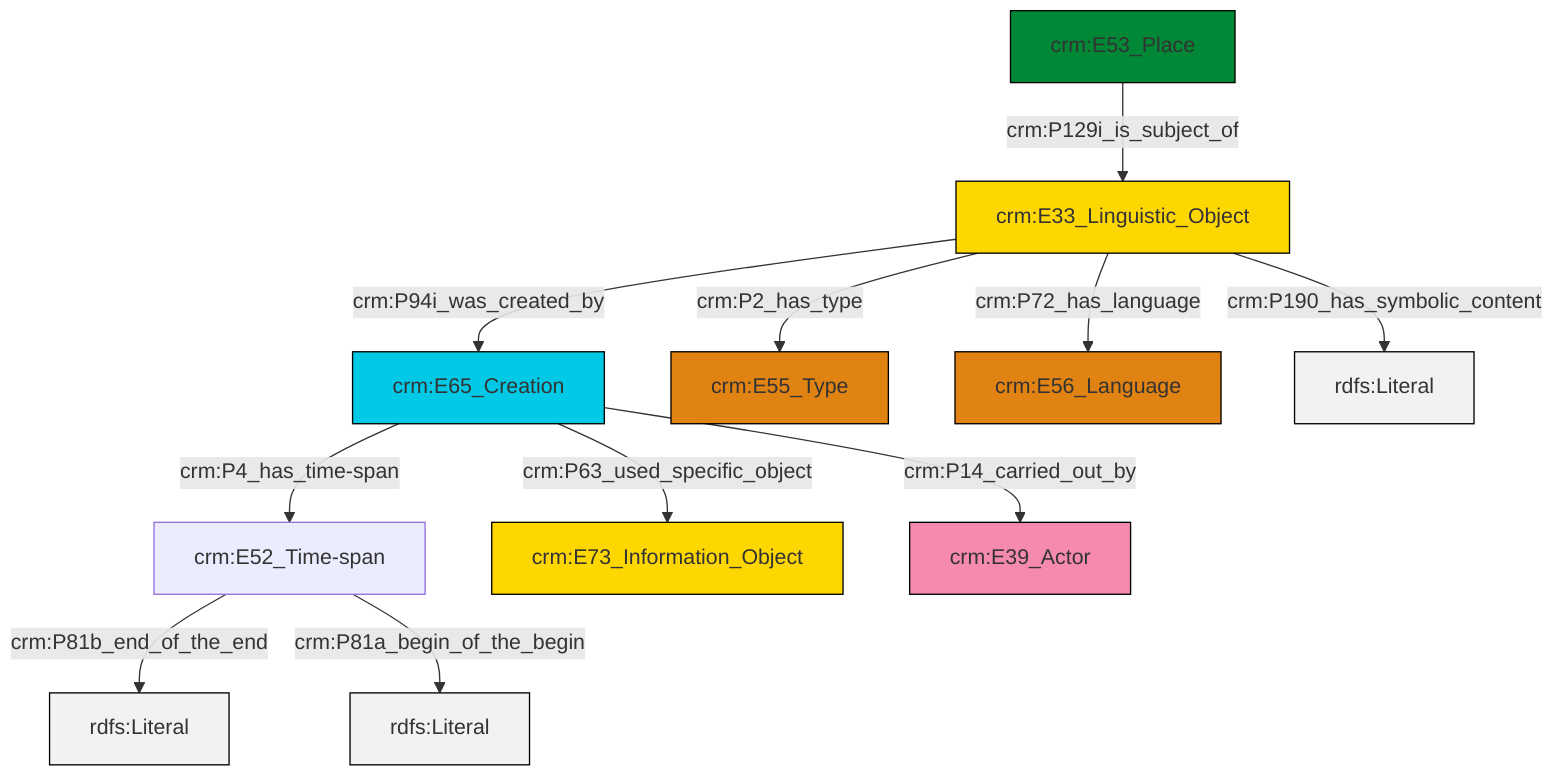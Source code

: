 graph TD
classDef Literal fill:#f2f2f2,stroke:#000000;
classDef CRM_Entity fill:#FFFFFF,stroke:#000000;
classDef Temporal_Entity fill:#00C9E6, stroke:#000000;
classDef Type fill:#E18312, stroke:#000000;
classDef Time-Span fill:#2C9C91, stroke:#000000;
classDef Appellation fill:#FFEB7F, stroke:#000000;
classDef Place fill:#008836, stroke:#000000;
classDef Persistent_Item fill:#B266B2, stroke:#000000;
classDef Conceptual_Object fill:#FFD700, stroke:#000000;
classDef Physical_Thing fill:#D2B48C, stroke:#000000;
classDef Actor fill:#f58aad, stroke:#000000;
classDef PC_Classes fill:#4ce600, stroke:#000000;
classDef Multi fill:#cccccc,stroke:#000000;

2["crm:E53_Place"]:::Place -->|crm:P129i_is_subject_of| 0["crm:E33_Linguistic_Object"]:::Conceptual_Object
3["crm:E65_Creation"]:::Temporal_Entity -->|crm:P4_has_time-span| 4["crm:E52_Time-span"]:::Default
0["crm:E33_Linguistic_Object"]:::Conceptual_Object -->|crm:P2_has_type| 6["crm:E55_Type"]:::Type
4["crm:E52_Time-span"]:::Default -->|crm:P81b_end_of_the_end| 7[rdfs:Literal]:::Literal
3["crm:E65_Creation"]:::Temporal_Entity -->|crm:P63_used_specific_object| 12["crm:E73_Information_Object"]:::Conceptual_Object
3["crm:E65_Creation"]:::Temporal_Entity -->|crm:P14_carried_out_by| 15["crm:E39_Actor"]:::Actor
0["crm:E33_Linguistic_Object"]:::Conceptual_Object -->|crm:P190_has_symbolic_content| 16[rdfs:Literal]:::Literal
4["crm:E52_Time-span"]:::Default -->|crm:P81a_begin_of_the_begin| 17[rdfs:Literal]:::Literal
0["crm:E33_Linguistic_Object"]:::Conceptual_Object -->|crm:P72_has_language| 8["crm:E56_Language"]:::Type
0["crm:E33_Linguistic_Object"]:::Conceptual_Object -->|crm:P94i_was_created_by| 3["crm:E65_Creation"]:::Temporal_Entity